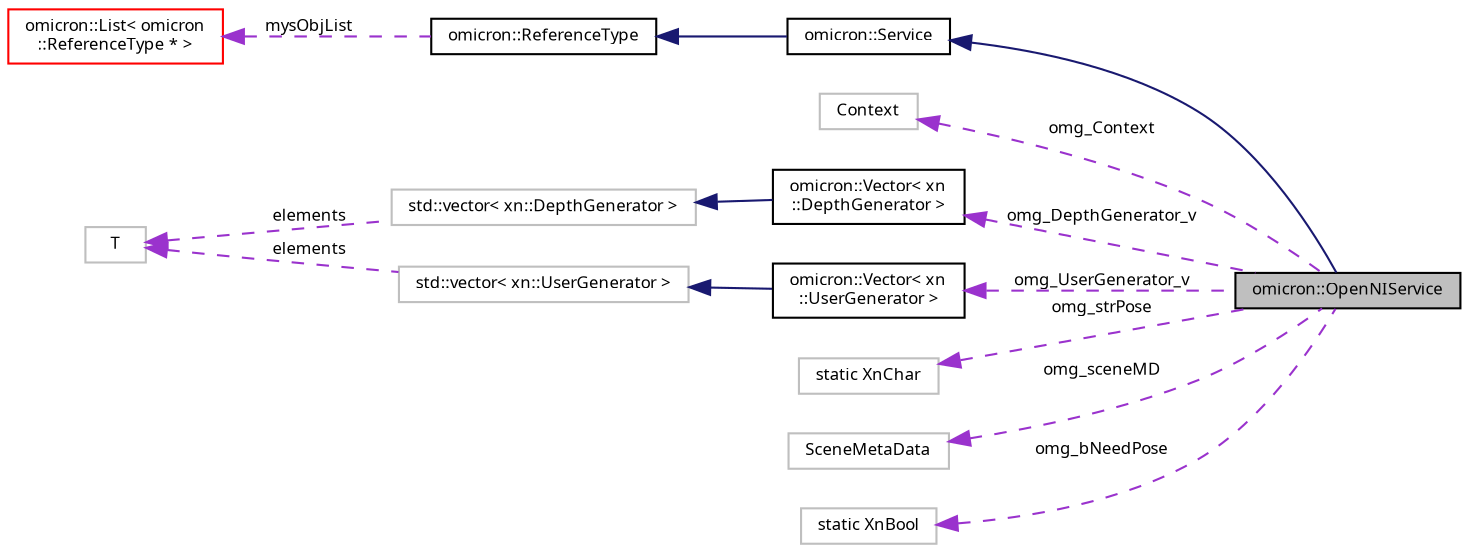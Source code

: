 digraph "omicron::OpenNIService"
{
  bgcolor="transparent";
  edge [fontname="FreeSans.ttf",fontsize="8",labelfontname="FreeSans.ttf",labelfontsize="8"];
  node [fontname="FreeSans.ttf",fontsize="8",shape=record];
  rankdir="LR";
  Node1 [label="omicron::OpenNIService",height=0.2,width=0.4,color="black", fillcolor="grey75", style="filled" fontcolor="black"];
  Node2 -> Node1 [dir="back",color="midnightblue",fontsize="8",style="solid",fontname="FreeSans.ttf"];
  Node2 [label="omicron::Service",height=0.2,width=0.4,color="black",URL="$classomicron_1_1_service.html",tooltip="The base class for Services: a Service has code that is executed periodically (in the poll method) an..."];
  Node3 -> Node2 [dir="back",color="midnightblue",fontsize="8",style="solid",fontname="FreeSans.ttf"];
  Node3 [label="omicron::ReferenceType",height=0.2,width=0.4,color="black",URL="$classomicron_1_1_reference_type.html",tooltip="Implements a base class for reference-counted types. "];
  Node4 -> Node3 [dir="back",color="darkorchid3",fontsize="8",style="dashed",label=" mysObjList" ,fontname="FreeSans.ttf"];
  Node4 [label="omicron::List\< omicron\l::ReferenceType * \>",height=0.2,width=0.4,color="red",URL="$classomicron_1_1_list.html"];
  Node5 -> Node1 [dir="back",color="darkorchid3",fontsize="8",style="dashed",label=" omg_Context" ,fontname="FreeSans.ttf"];
  Node5 [label="Context",height=0.2,width=0.4,color="grey75"];
  Node6 -> Node1 [dir="back",color="darkorchid3",fontsize="8",style="dashed",label=" omg_DepthGenerator_v" ,fontname="FreeSans.ttf"];
  Node6 [label="omicron::Vector\< xn\l::DepthGenerator \>",height=0.2,width=0.4,color="black",URL="$classomicron_1_1_vector.html"];
  Node7 -> Node6 [dir="back",color="midnightblue",fontsize="8",style="solid",fontname="FreeSans.ttf"];
  Node7 [label="std::vector\< xn::DepthGenerator \>",height=0.2,width=0.4,color="grey75",tooltip="STL class. "];
  Node8 -> Node7 [dir="back",color="darkorchid3",fontsize="8",style="dashed",label=" elements" ,fontname="FreeSans.ttf"];
  Node8 [label="T",height=0.2,width=0.4,color="grey75"];
  Node9 -> Node1 [dir="back",color="darkorchid3",fontsize="8",style="dashed",label=" omg_UserGenerator_v" ,fontname="FreeSans.ttf"];
  Node9 [label="omicron::Vector\< xn\l::UserGenerator \>",height=0.2,width=0.4,color="black",URL="$classomicron_1_1_vector.html"];
  Node10 -> Node9 [dir="back",color="midnightblue",fontsize="8",style="solid",fontname="FreeSans.ttf"];
  Node10 [label="std::vector\< xn::UserGenerator \>",height=0.2,width=0.4,color="grey75",tooltip="STL class. "];
  Node8 -> Node10 [dir="back",color="darkorchid3",fontsize="8",style="dashed",label=" elements" ,fontname="FreeSans.ttf"];
  Node11 -> Node1 [dir="back",color="darkorchid3",fontsize="8",style="dashed",label=" omg_strPose" ,fontname="FreeSans.ttf"];
  Node11 [label="static XnChar",height=0.2,width=0.4,color="grey75"];
  Node12 -> Node1 [dir="back",color="darkorchid3",fontsize="8",style="dashed",label=" omg_sceneMD" ,fontname="FreeSans.ttf"];
  Node12 [label="SceneMetaData",height=0.2,width=0.4,color="grey75"];
  Node13 -> Node1 [dir="back",color="darkorchid3",fontsize="8",style="dashed",label=" omg_bNeedPose" ,fontname="FreeSans.ttf"];
  Node13 [label="static XnBool",height=0.2,width=0.4,color="grey75"];
}
